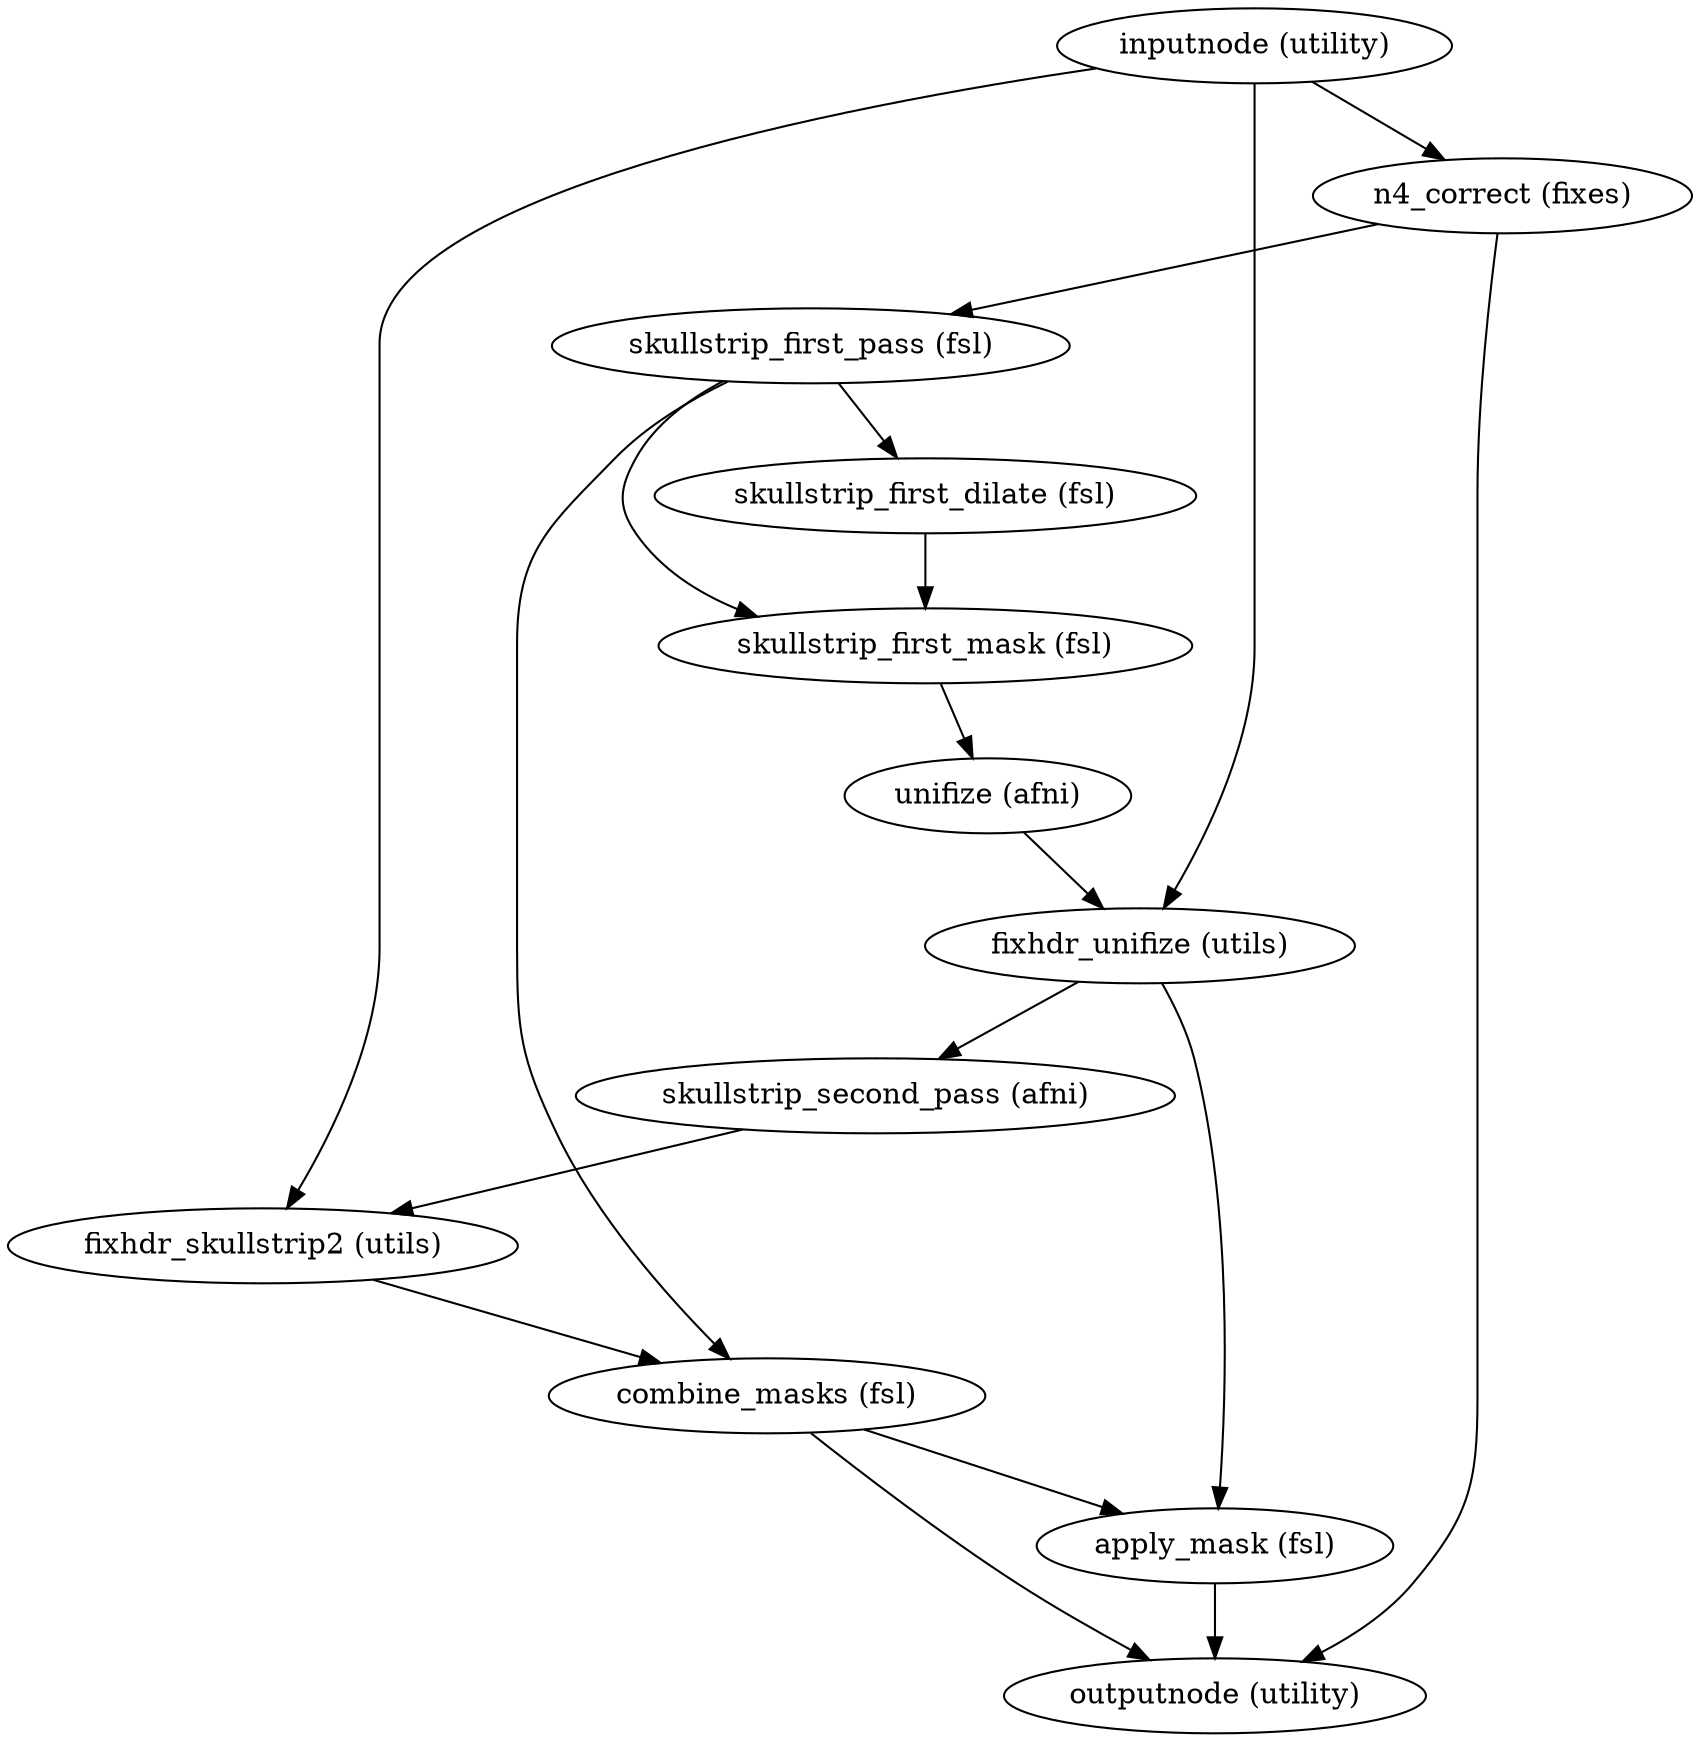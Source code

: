 strict digraph  {
"inputnode (utility)";
"n4_correct (fixes)";
"fixhdr_unifize (utils)";
"fixhdr_skullstrip2 (utils)";
"skullstrip_first_pass (fsl)";
"outputnode (utility)";
"skullstrip_second_pass (afni)";
"apply_mask (fsl)";
"combine_masks (fsl)";
"skullstrip_first_dilate (fsl)";
"skullstrip_first_mask (fsl)";
"unifize (afni)";
"inputnode (utility)" -> "n4_correct (fixes)";
"inputnode (utility)" -> "fixhdr_unifize (utils)";
"inputnode (utility)" -> "fixhdr_skullstrip2 (utils)";
"n4_correct (fixes)" -> "skullstrip_first_pass (fsl)";
"n4_correct (fixes)" -> "outputnode (utility)";
"fixhdr_unifize (utils)" -> "skullstrip_second_pass (afni)";
"fixhdr_unifize (utils)" -> "apply_mask (fsl)";
"fixhdr_skullstrip2 (utils)" -> "combine_masks (fsl)";
"skullstrip_first_pass (fsl)" -> "skullstrip_first_dilate (fsl)";
"skullstrip_first_pass (fsl)" -> "skullstrip_first_mask (fsl)";
"skullstrip_first_pass (fsl)" -> "combine_masks (fsl)";
"skullstrip_second_pass (afni)" -> "fixhdr_skullstrip2 (utils)";
"apply_mask (fsl)" -> "outputnode (utility)";
"combine_masks (fsl)" -> "apply_mask (fsl)";
"combine_masks (fsl)" -> "outputnode (utility)";
"skullstrip_first_dilate (fsl)" -> "skullstrip_first_mask (fsl)";
"skullstrip_first_mask (fsl)" -> "unifize (afni)";
"unifize (afni)" -> "fixhdr_unifize (utils)";
}
